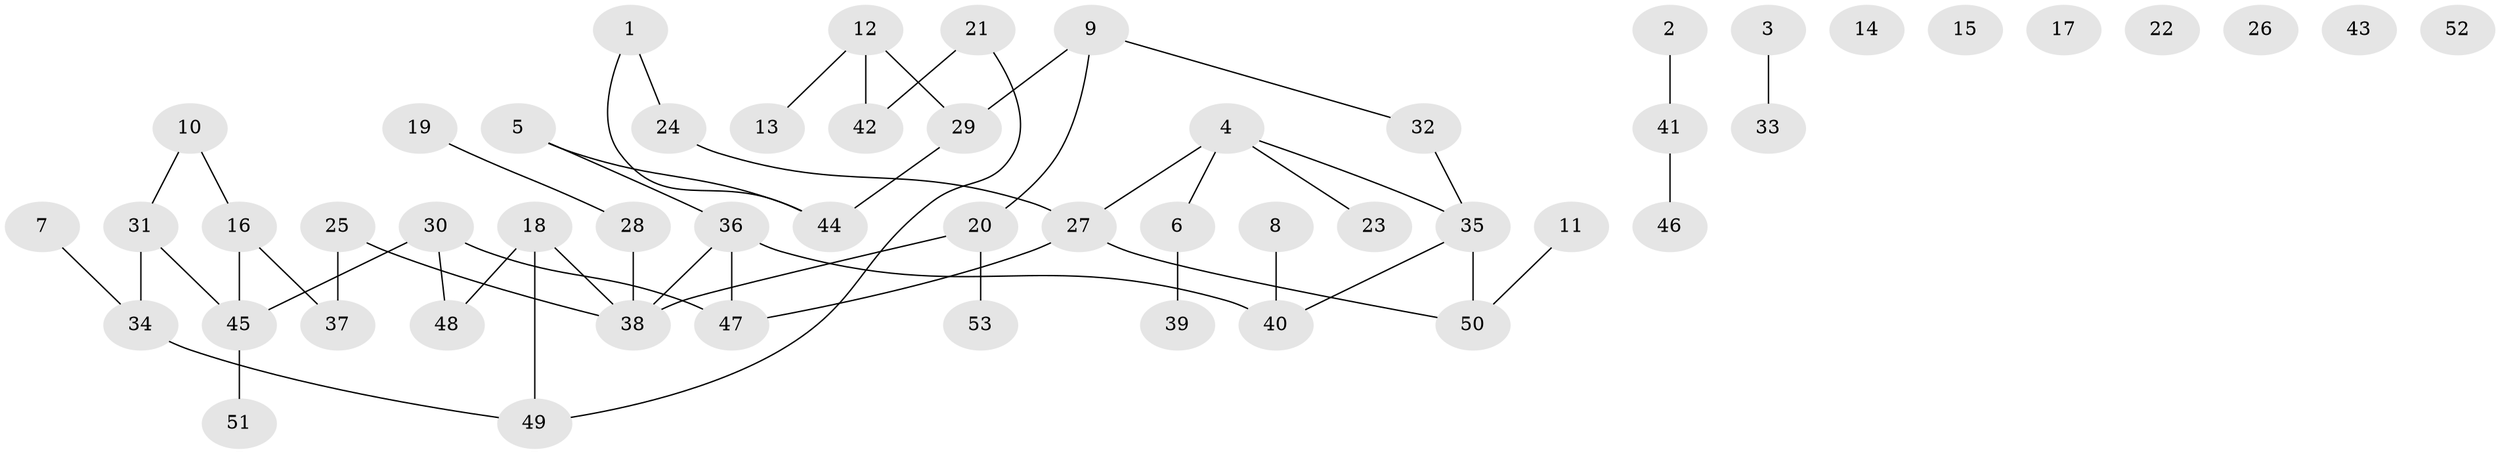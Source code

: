 // Generated by graph-tools (version 1.1) at 2025/33/03/09/25 02:33:56]
// undirected, 53 vertices, 53 edges
graph export_dot {
graph [start="1"]
  node [color=gray90,style=filled];
  1;
  2;
  3;
  4;
  5;
  6;
  7;
  8;
  9;
  10;
  11;
  12;
  13;
  14;
  15;
  16;
  17;
  18;
  19;
  20;
  21;
  22;
  23;
  24;
  25;
  26;
  27;
  28;
  29;
  30;
  31;
  32;
  33;
  34;
  35;
  36;
  37;
  38;
  39;
  40;
  41;
  42;
  43;
  44;
  45;
  46;
  47;
  48;
  49;
  50;
  51;
  52;
  53;
  1 -- 24;
  1 -- 44;
  2 -- 41;
  3 -- 33;
  4 -- 6;
  4 -- 23;
  4 -- 27;
  4 -- 35;
  5 -- 36;
  5 -- 44;
  6 -- 39;
  7 -- 34;
  8 -- 40;
  9 -- 20;
  9 -- 29;
  9 -- 32;
  10 -- 16;
  10 -- 31;
  11 -- 50;
  12 -- 13;
  12 -- 29;
  12 -- 42;
  16 -- 37;
  16 -- 45;
  18 -- 38;
  18 -- 48;
  18 -- 49;
  19 -- 28;
  20 -- 38;
  20 -- 53;
  21 -- 42;
  21 -- 49;
  24 -- 27;
  25 -- 37;
  25 -- 38;
  27 -- 47;
  27 -- 50;
  28 -- 38;
  29 -- 44;
  30 -- 45;
  30 -- 47;
  30 -- 48;
  31 -- 34;
  31 -- 45;
  32 -- 35;
  34 -- 49;
  35 -- 40;
  35 -- 50;
  36 -- 38;
  36 -- 40;
  36 -- 47;
  41 -- 46;
  45 -- 51;
}

